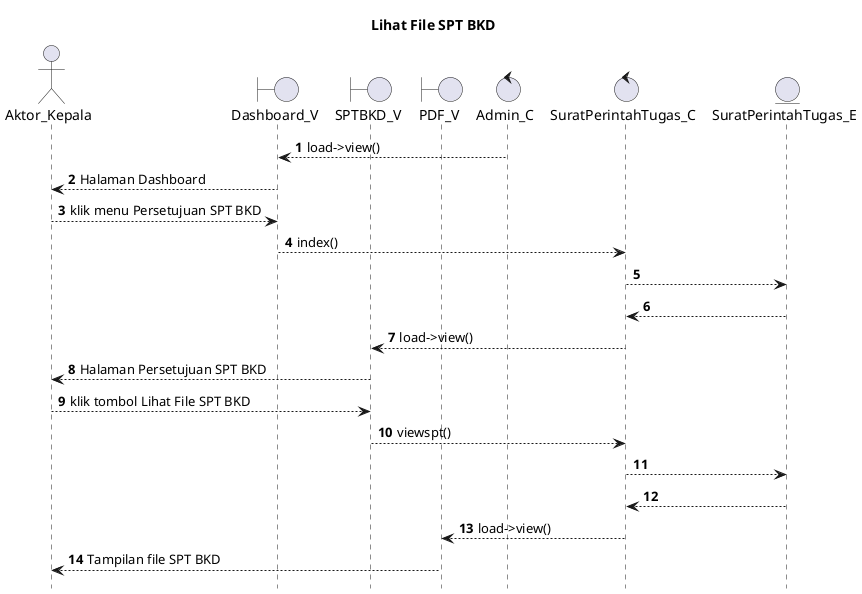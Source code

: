 @startuml

autonumber
hide footbox
title Lihat File SPT BKD

Actor Aktor_Kepala
boundary Dashboard_V
boundary SPTBKD_V
boundary PDF_V
control Admin_C
control SuratPerintahTugas_C
Entity SuratPerintahTugas_E

Admin_C --> Dashboard_V: load->view()
Dashboard_V --> Aktor_Kepala: Halaman Dashboard
Aktor_Kepala --> Dashboard_V: klik menu Persetujuan SPT BKD
Dashboard_V --> SuratPerintahTugas_C: index()
SuratPerintahTugas_C --> SuratPerintahTugas_E:
    
    SuratPerintahTugas_E --> SuratPerintahTugas_C:
    SuratPerintahTugas_C --> SPTBKD_V: load->view()
    SPTBKD_V --> Aktor_Kepala: Halaman Persetujuan SPT BKD

Aktor_Kepala --> SPTBKD_V: klik tombol Lihat File SPT BKD
SPTBKD_V --> SuratPerintahTugas_C: viewspt()
SuratPerintahTugas_C --> SuratPerintahTugas_E:
   
    SuratPerintahTugas_E --> SuratPerintahTugas_C:
    SuratPerintahTugas_C --> PDF_V: load->view()
    PDF_V --> Aktor_Kepala: Tampilan file SPT BKD

@enduml